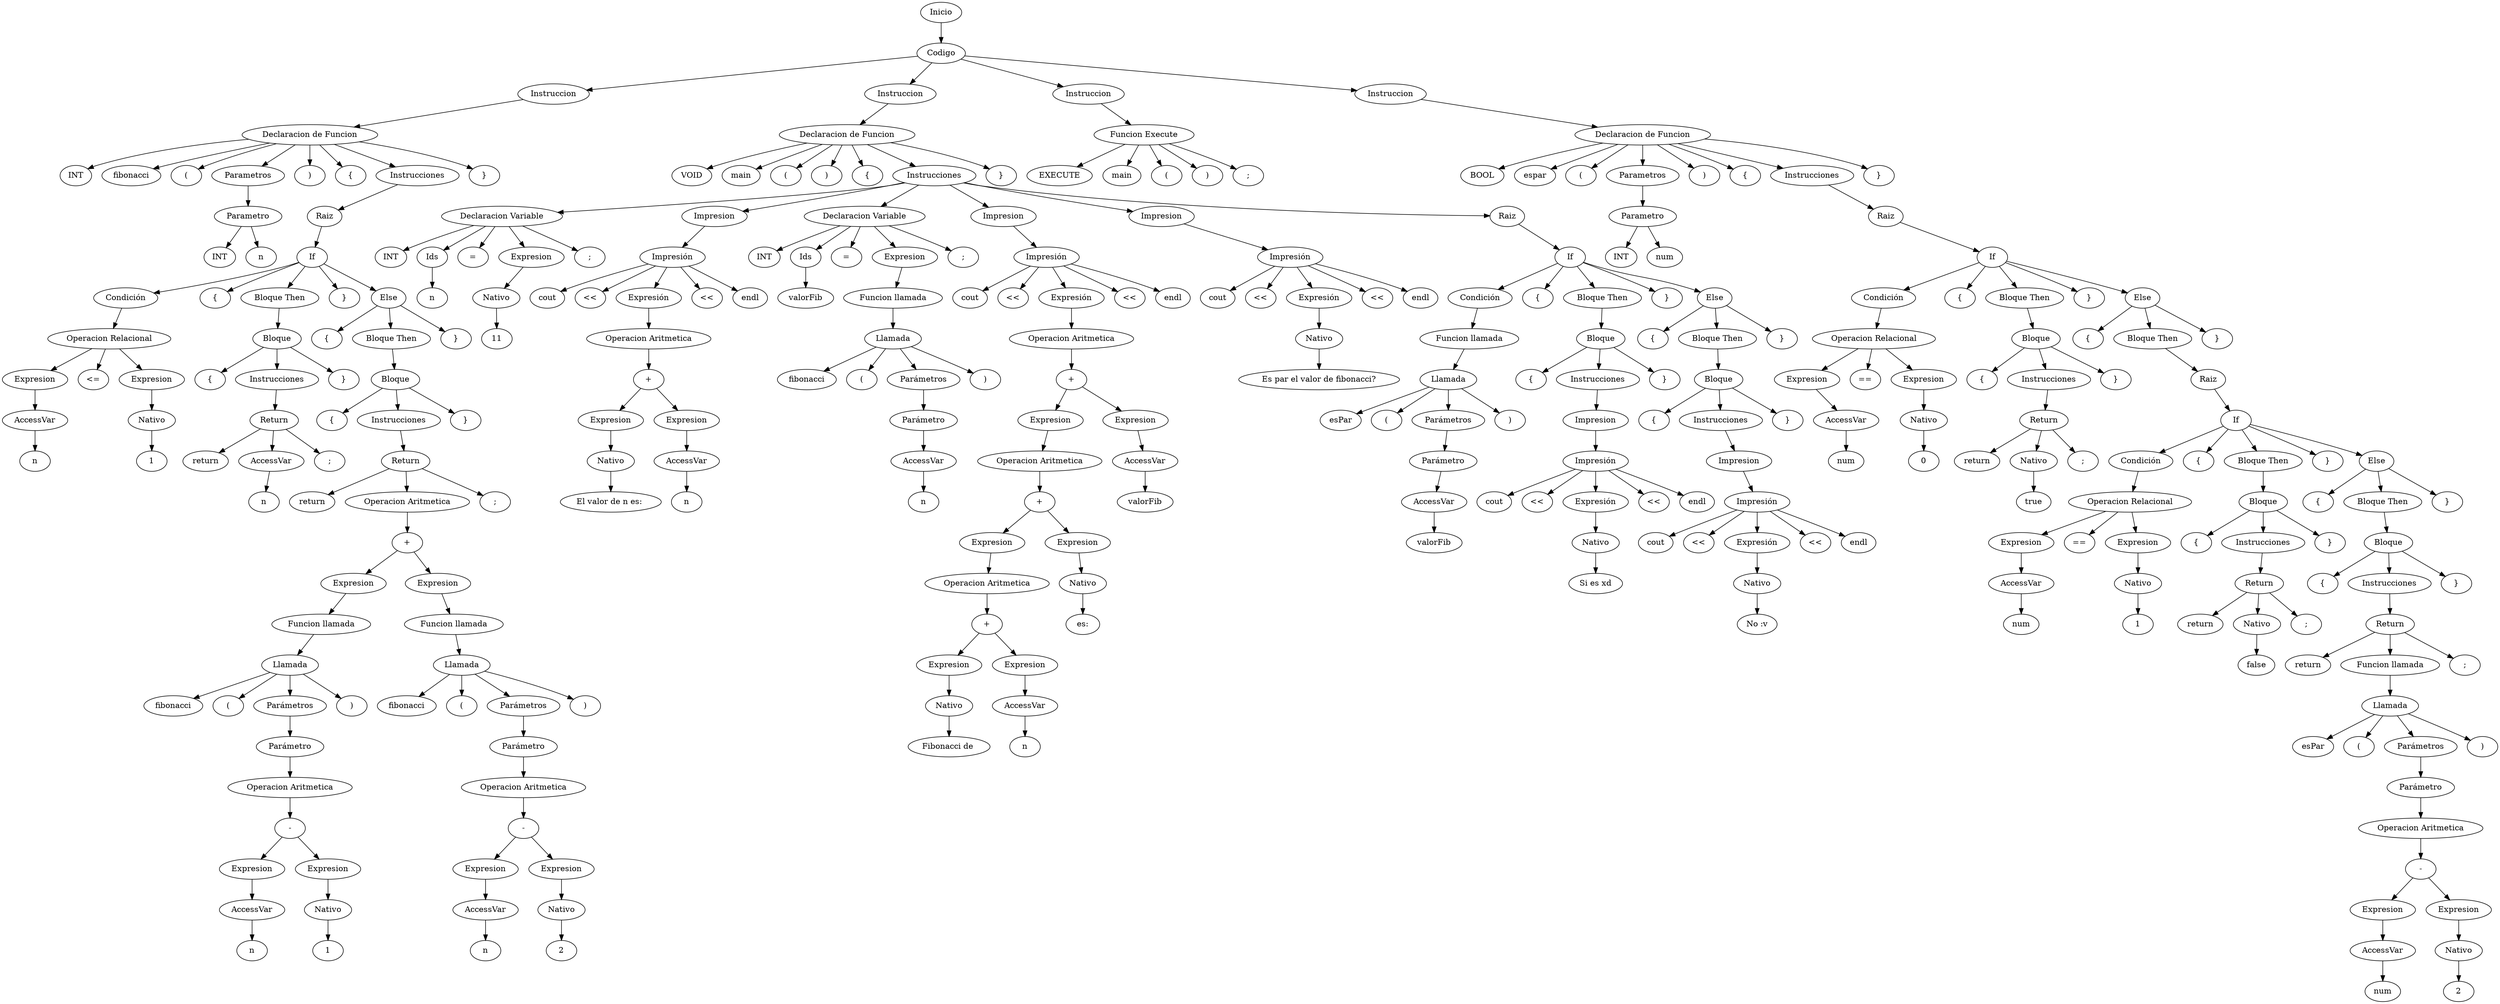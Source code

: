 digraph G {
n0[label="Inicio"]
nCodigo[label="Codigo"]
n0 -> nCodigo
n10625[label="Instruccion"]
nCodigo -> n10625
n10626[label="Declaracion de Funcion"]
n10625 -> n10626
n10627[label="INT"]
n10626 -> n10627
n10628[label="fibonacci"]
n10626 -> n10628
n10629[label="("]
n10626 -> n10629
n10634[label="Parametros"]
n10626 -> n10634
n10635[label="Parametro"]
n10634 -> n10635
n10636[label="INT"]
n10635 -> n10636
n10637[label="n"]
n10635 -> n10637
n10630[label=")"]
n10626 -> n10630
n10631[label="{"]
n10626 -> n10631
n10632[label="Instrucciones"]
n10626 -> n10632
n10638[label="Raiz"]
n10632 -> n10638
n10639[label="If"]
n10638 -> n10639
n10640[label="Condición"]
n10639 -> n10640
n10644[label="Operacion Relacional"]
n10640 -> n10644
n10645[label="Expresion"]
n10647[label="<="]
n10646[label="Expresion"]
n10644 -> n10645
n10644 -> n10647
n10644 -> n10646
n10648[label="AccessVar"]
n10648 -> n10649
n10649[label="n"]
n10645 -> n10648
n10650[label="Nativo"]
n10651[label="1"]
n10650 -> n10651
n10646 -> n10650
n10641[label="{"]
n10639 -> n10641
n10642[label="Bloque Then"]
n10639 -> n10642
n10652[label="Bloque"]
n10653[label="{"]
n10652 -> n10653
n10655[label="Instrucciones"]
n10656[label="Return"]
n10655 -> n10656
n10657[label="return"]
n10656 -> n10657
n10659[label="AccessVar"]
n10659 -> n10660
n10660[label="n"]
n10656 -> n10659
n10658[label=";"]
n10656 -> n10658
n10652 -> n10655
n10654[label="}"]
n10652 -> n10654
n10642 -> n10652
n10643[label="}"]
n10639 -> n10643
n10661[label="Else"]
n10639 -> n10661
n10662[label="{"]
n10661 -> n10662
n10663[label="Bloque Then"]
n10661 -> n10663
n10665[label="Bloque"]
n10666[label="{"]
n10665 -> n10666
n10668[label="Instrucciones"]
n10669[label="Return"]
n10668 -> n10669
n10670[label="return"]
n10669 -> n10670
nodo10673[label="Operacion Aritmetica"];
n10669 -> nodo10673;
nodo10674[label="+"];
nodo10675[label="Expresion"];
nodo10676[label="Expresion"];
nodo10673 -> nodo10674;
nodo10674 -> nodo10675;
nodo10674 -> nodo10676;
n10677[label="Funcion llamada"]
nodo10675 -> n10677
n10678[label="Llamada"]
n10677 -> n10678
n10679[label="fibonacci"]
n10678 -> n10679
n10680[label="("]
n10678 -> n10680
n10682[label="Parámetros"]
n10678 -> n10682
n10683[label="Parámetro"]
n10682 -> n10683
nodo10685[label="Operacion Aritmetica"];
n10683 -> nodo10685;
nodo10686[label="-"];
nodo10687[label="Expresion"];
nodo10688[label="Expresion"];
nodo10685 -> nodo10686;
nodo10686 -> nodo10687;
nodo10686 -> nodo10688;
n10689[label="AccessVar"]
n10689 -> n10690
n10690[label="n"]
nodo10687 -> n10689
n10691[label="Nativo"]
n10692[label="1"]
n10691 -> n10692
nodo10688 -> n10691
n10681[label=")"]
n10678 -> n10681
n10693[label="Funcion llamada"]
nodo10676 -> n10693
n10694[label="Llamada"]
n10693 -> n10694
n10695[label="fibonacci"]
n10694 -> n10695
n10696[label="("]
n10694 -> n10696
n10698[label="Parámetros"]
n10694 -> n10698
n10699[label="Parámetro"]
n10698 -> n10699
nodo10701[label="Operacion Aritmetica"];
n10699 -> nodo10701;
nodo10702[label="-"];
nodo10703[label="Expresion"];
nodo10704[label="Expresion"];
nodo10701 -> nodo10702;
nodo10702 -> nodo10703;
nodo10702 -> nodo10704;
n10705[label="AccessVar"]
n10705 -> n10706
n10706[label="n"]
nodo10703 -> n10705
n10707[label="Nativo"]
n10708[label="2"]
n10707 -> n10708
nodo10704 -> n10707
n10697[label=")"]
n10694 -> n10697
n10671[label=";"]
n10669 -> n10671
n10665 -> n10668
n10667[label="}"]
n10665 -> n10667
n10663 -> n10665
n10664[label="}"]
n10661 -> n10664
n10633[label="}"]
n10626 -> n10633
n10709[label="Instruccion"]
nCodigo -> n10709
n10710[label="Declaracion de Funcion"]
n10709 -> n10710
n10711[label="VOID"]
n10710 -> n10711
n10712[label="main"]
n10710 -> n10712
n10713[label="("]
n10710 -> n10713
n10714[label=")"]
n10710 -> n10714
n10715[label="{"]
n10710 -> n10715
n10716[label="Instrucciones"]
n10710 -> n10716
n10718[label="Declaracion Variable"]
n10719[label="INT"]
n10718 -> n10719
n10720[label="Ids"]
n10724[label="n"]
n10720 -> n10724
n10718 -> n10720
n10722[label="="]
n10718 -> n10722
n10723[label="Expresion"]
n10725[label="Nativo"]
n10726[label="11"]
n10725 -> n10726
n10723 -> n10725
n10718 -> n10723
n10716 -> n10718
n10721[label=";"]
n10718 -> n10721
n10727[label="Impresion"]
n10716 -> n10727
n10728[label="Impresión"]
n10727 -> n10728
n10729[label="cout"]
n10728 -> n10729
n10730[label="<<"]
n10728 -> n10730
n10731[label="Expresión"]
n10728 -> n10731
nodo10733[label="Operacion Aritmetica"];
n10731 -> nodo10733;
nodo10734[label="+"];
nodo10735[label="Expresion"];
nodo10736[label="Expresion"];
nodo10733 -> nodo10734;
nodo10734 -> nodo10735;
nodo10734 -> nodo10736;
n10737[label="Nativo"]
n10738[label="El valor de n es: "]
n10737 -> n10738
nodo10735 -> n10737
n10739[label="AccessVar"]
n10739 -> n10740
n10740[label="n"]
nodo10736 -> n10739
n10741[label="<<"]
n10728 -> n10741
n10742[label="endl"]
n10728 -> n10742
n10743[label="Declaracion Variable"]
n10744[label="INT"]
n10743 -> n10744
n10745[label="Ids"]
n10749[label="valorFib"]
n10745 -> n10749
n10743 -> n10745
n10747[label="="]
n10743 -> n10747
n10748[label="Expresion"]
n10750[label="Funcion llamada"]
n10748 -> n10750
n10751[label="Llamada"]
n10750 -> n10751
n10752[label="fibonacci"]
n10751 -> n10752
n10753[label="("]
n10751 -> n10753
n10755[label="Parámetros"]
n10751 -> n10755
n10756[label="Parámetro"]
n10755 -> n10756
n10757[label="AccessVar"]
n10757 -> n10758
n10758[label="n"]
n10756 -> n10757
n10754[label=")"]
n10751 -> n10754
n10743 -> n10748
n10716 -> n10743
n10746[label=";"]
n10743 -> n10746
n10759[label="Impresion"]
n10716 -> n10759
n10760[label="Impresión"]
n10759 -> n10760
n10761[label="cout"]
n10760 -> n10761
n10762[label="<<"]
n10760 -> n10762
n10763[label="Expresión"]
n10760 -> n10763
nodo10765[label="Operacion Aritmetica"];
n10763 -> nodo10765;
nodo10766[label="+"];
nodo10767[label="Expresion"];
nodo10768[label="Expresion"];
nodo10765 -> nodo10766;
nodo10766 -> nodo10767;
nodo10766 -> nodo10768;
nodo10770[label="Operacion Aritmetica"];
nodo10767 -> nodo10770;
nodo10771[label="+"];
nodo10772[label="Expresion"];
nodo10773[label="Expresion"];
nodo10770 -> nodo10771;
nodo10771 -> nodo10772;
nodo10771 -> nodo10773;
nodo10775[label="Operacion Aritmetica"];
nodo10772 -> nodo10775;
nodo10776[label="+"];
nodo10777[label="Expresion"];
nodo10778[label="Expresion"];
nodo10775 -> nodo10776;
nodo10776 -> nodo10777;
nodo10776 -> nodo10778;
n10779[label="Nativo"]
n10780[label="Fibonacci de "]
n10779 -> n10780
nodo10777 -> n10779
n10781[label="AccessVar"]
n10781 -> n10782
n10782[label="n"]
nodo10778 -> n10781
n10783[label="Nativo"]
n10784[label=" es: "]
n10783 -> n10784
nodo10773 -> n10783
n10785[label="AccessVar"]
n10785 -> n10786
n10786[label="valorFib"]
nodo10768 -> n10785
n10787[label="<<"]
n10760 -> n10787
n10788[label="endl"]
n10760 -> n10788
n10789[label="Impresion"]
n10716 -> n10789
n10790[label="Impresión"]
n10789 -> n10790
n10791[label="cout"]
n10790 -> n10791
n10792[label="<<"]
n10790 -> n10792
n10793[label="Expresión"]
n10790 -> n10793
n10794[label="Nativo"]
n10795[label="Es par el valor de fibonacci?"]
n10794 -> n10795
n10793 -> n10794
n10796[label="<<"]
n10790 -> n10796
n10797[label="endl"]
n10790 -> n10797
n10798[label="Raiz"]
n10716 -> n10798
n10799[label="If"]
n10798 -> n10799
n10800[label="Condición"]
n10799 -> n10800
n10804[label="Funcion llamada"]
n10800 -> n10804
n10805[label="Llamada"]
n10804 -> n10805
n10806[label="esPar"]
n10805 -> n10806
n10807[label="("]
n10805 -> n10807
n10809[label="Parámetros"]
n10805 -> n10809
n10810[label="Parámetro"]
n10809 -> n10810
n10811[label="AccessVar"]
n10811 -> n10812
n10812[label="valorFib"]
n10810 -> n10811
n10808[label=")"]
n10805 -> n10808
n10801[label="{"]
n10799 -> n10801
n10802[label="Bloque Then"]
n10799 -> n10802
n10813[label="Bloque"]
n10814[label="{"]
n10813 -> n10814
n10816[label="Instrucciones"]
n10817[label="Impresion"]
n10816 -> n10817
n10818[label="Impresión"]
n10817 -> n10818
n10819[label="cout"]
n10818 -> n10819
n10820[label="<<"]
n10818 -> n10820
n10821[label="Expresión"]
n10818 -> n10821
n10822[label="Nativo"]
n10823[label="Si es xd"]
n10822 -> n10823
n10821 -> n10822
n10824[label="<<"]
n10818 -> n10824
n10825[label="endl"]
n10818 -> n10825
n10813 -> n10816
n10815[label="}"]
n10813 -> n10815
n10802 -> n10813
n10803[label="}"]
n10799 -> n10803
n10826[label="Else"]
n10799 -> n10826
n10827[label="{"]
n10826 -> n10827
n10828[label="Bloque Then"]
n10826 -> n10828
n10830[label="Bloque"]
n10831[label="{"]
n10830 -> n10831
n10833[label="Instrucciones"]
n10834[label="Impresion"]
n10833 -> n10834
n10835[label="Impresión"]
n10834 -> n10835
n10836[label="cout"]
n10835 -> n10836
n10837[label="<<"]
n10835 -> n10837
n10838[label="Expresión"]
n10835 -> n10838
n10839[label="Nativo"]
n10840[label="No :v"]
n10839 -> n10840
n10838 -> n10839
n10841[label="<<"]
n10835 -> n10841
n10842[label="endl"]
n10835 -> n10842
n10830 -> n10833
n10832[label="}"]
n10830 -> n10832
n10828 -> n10830
n10829[label="}"]
n10826 -> n10829
n10717[label="}"]
n10710 -> n10717
n10843[label="Instruccion"]
nCodigo -> n10843
n10844[label="Funcion Execute"]
n10843 -> n10844
n10844 -> n10848
n10845[label="main"]
n10844 -> n10845
n10846[label="("]
n10844 -> n10846
n10848[label="EXECUTE"]
n10847[label=")"]
n10849[label=";"]
n10844 -> n10849
n10844 -> n10847
n10850[label="Instruccion"]
nCodigo -> n10850
n10851[label="Declaracion de Funcion"]
n10850 -> n10851
n10852[label="BOOL"]
n10851 -> n10852
n10853[label="espar"]
n10851 -> n10853
n10854[label="("]
n10851 -> n10854
n10859[label="Parametros"]
n10851 -> n10859
n10860[label="Parametro"]
n10859 -> n10860
n10861[label="INT"]
n10860 -> n10861
n10862[label="num"]
n10860 -> n10862
n10855[label=")"]
n10851 -> n10855
n10856[label="{"]
n10851 -> n10856
n10857[label="Instrucciones"]
n10851 -> n10857
n10863[label="Raiz"]
n10857 -> n10863
n10864[label="If"]
n10863 -> n10864
n10865[label="Condición"]
n10864 -> n10865
n10869[label="Operacion Relacional"]
n10865 -> n10869
n10870[label="Expresion"]
n10872[label="=="]
n10871[label="Expresion"]
n10869 -> n10870
n10869 -> n10872
n10869 -> n10871
n10873[label="AccessVar"]
n10873 -> n10874
n10874[label="num"]
n10870 -> n10873
n10875[label="Nativo"]
n10876[label="0"]
n10875 -> n10876
n10871 -> n10875
n10866[label="{"]
n10864 -> n10866
n10867[label="Bloque Then"]
n10864 -> n10867
n10877[label="Bloque"]
n10878[label="{"]
n10877 -> n10878
n10880[label="Instrucciones"]
n10881[label="Return"]
n10880 -> n10881
n10882[label="return"]
n10881 -> n10882
n10884[label="Nativo"]
n10885[label="true"]
n10884 -> n10885
n10881 -> n10884
n10883[label=";"]
n10881 -> n10883
n10877 -> n10880
n10879[label="}"]
n10877 -> n10879
n10867 -> n10877
n10868[label="}"]
n10864 -> n10868
n10886[label="Else"]
n10864 -> n10886
n10887[label="{"]
n10886 -> n10887
n10888[label="Bloque Then"]
n10886 -> n10888
n10890[label="Raiz"]
n10888 -> n10890
n10891[label="If"]
n10890 -> n10891
n10892[label="Condición"]
n10891 -> n10892
n10896[label="Operacion Relacional"]
n10892 -> n10896
n10897[label="Expresion"]
n10899[label="=="]
n10898[label="Expresion"]
n10896 -> n10897
n10896 -> n10899
n10896 -> n10898
n10900[label="AccessVar"]
n10900 -> n10901
n10901[label="num"]
n10897 -> n10900
n10902[label="Nativo"]
n10903[label="1"]
n10902 -> n10903
n10898 -> n10902
n10893[label="{"]
n10891 -> n10893
n10894[label="Bloque Then"]
n10891 -> n10894
n10904[label="Bloque"]
n10905[label="{"]
n10904 -> n10905
n10907[label="Instrucciones"]
n10908[label="Return"]
n10907 -> n10908
n10909[label="return"]
n10908 -> n10909
n10911[label="Nativo"]
n10912[label="false"]
n10911 -> n10912
n10908 -> n10911
n10910[label=";"]
n10908 -> n10910
n10904 -> n10907
n10906[label="}"]
n10904 -> n10906
n10894 -> n10904
n10895[label="}"]
n10891 -> n10895
n10913[label="Else"]
n10891 -> n10913
n10914[label="{"]
n10913 -> n10914
n10915[label="Bloque Then"]
n10913 -> n10915
n10917[label="Bloque"]
n10918[label="{"]
n10917 -> n10918
n10920[label="Instrucciones"]
n10921[label="Return"]
n10920 -> n10921
n10922[label="return"]
n10921 -> n10922
n10924[label="Funcion llamada"]
n10921 -> n10924
n10925[label="Llamada"]
n10924 -> n10925
n10926[label="esPar"]
n10925 -> n10926
n10927[label="("]
n10925 -> n10927
n10929[label="Parámetros"]
n10925 -> n10929
n10930[label="Parámetro"]
n10929 -> n10930
nodo10932[label="Operacion Aritmetica"];
n10930 -> nodo10932;
nodo10933[label="-"];
nodo10934[label="Expresion"];
nodo10935[label="Expresion"];
nodo10932 -> nodo10933;
nodo10933 -> nodo10934;
nodo10933 -> nodo10935;
n10936[label="AccessVar"]
n10936 -> n10937
n10937[label="num"]
nodo10934 -> n10936
n10938[label="Nativo"]
n10939[label="2"]
n10938 -> n10939
nodo10935 -> n10938
n10928[label=")"]
n10925 -> n10928
n10923[label=";"]
n10921 -> n10923
n10917 -> n10920
n10919[label="}"]
n10917 -> n10919
n10915 -> n10917
n10916[label="}"]
n10913 -> n10916
n10889[label="}"]
n10886 -> n10889
n10858[label="}"]
n10851 -> n10858

}